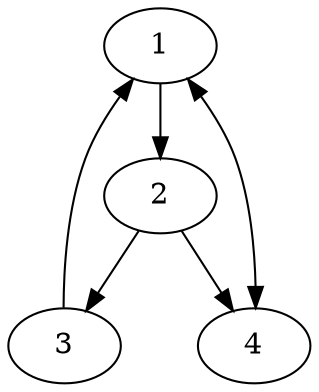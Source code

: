 digraph DirectedGraph {
	1 -> 2 [weight = 1];
	3 -> 1 [weight = 1];
	1 -> 4 [weight = 1 dir="both"];
	2 -> 3 [weight = 1];
	2 -> 4 [weight = 1];
}